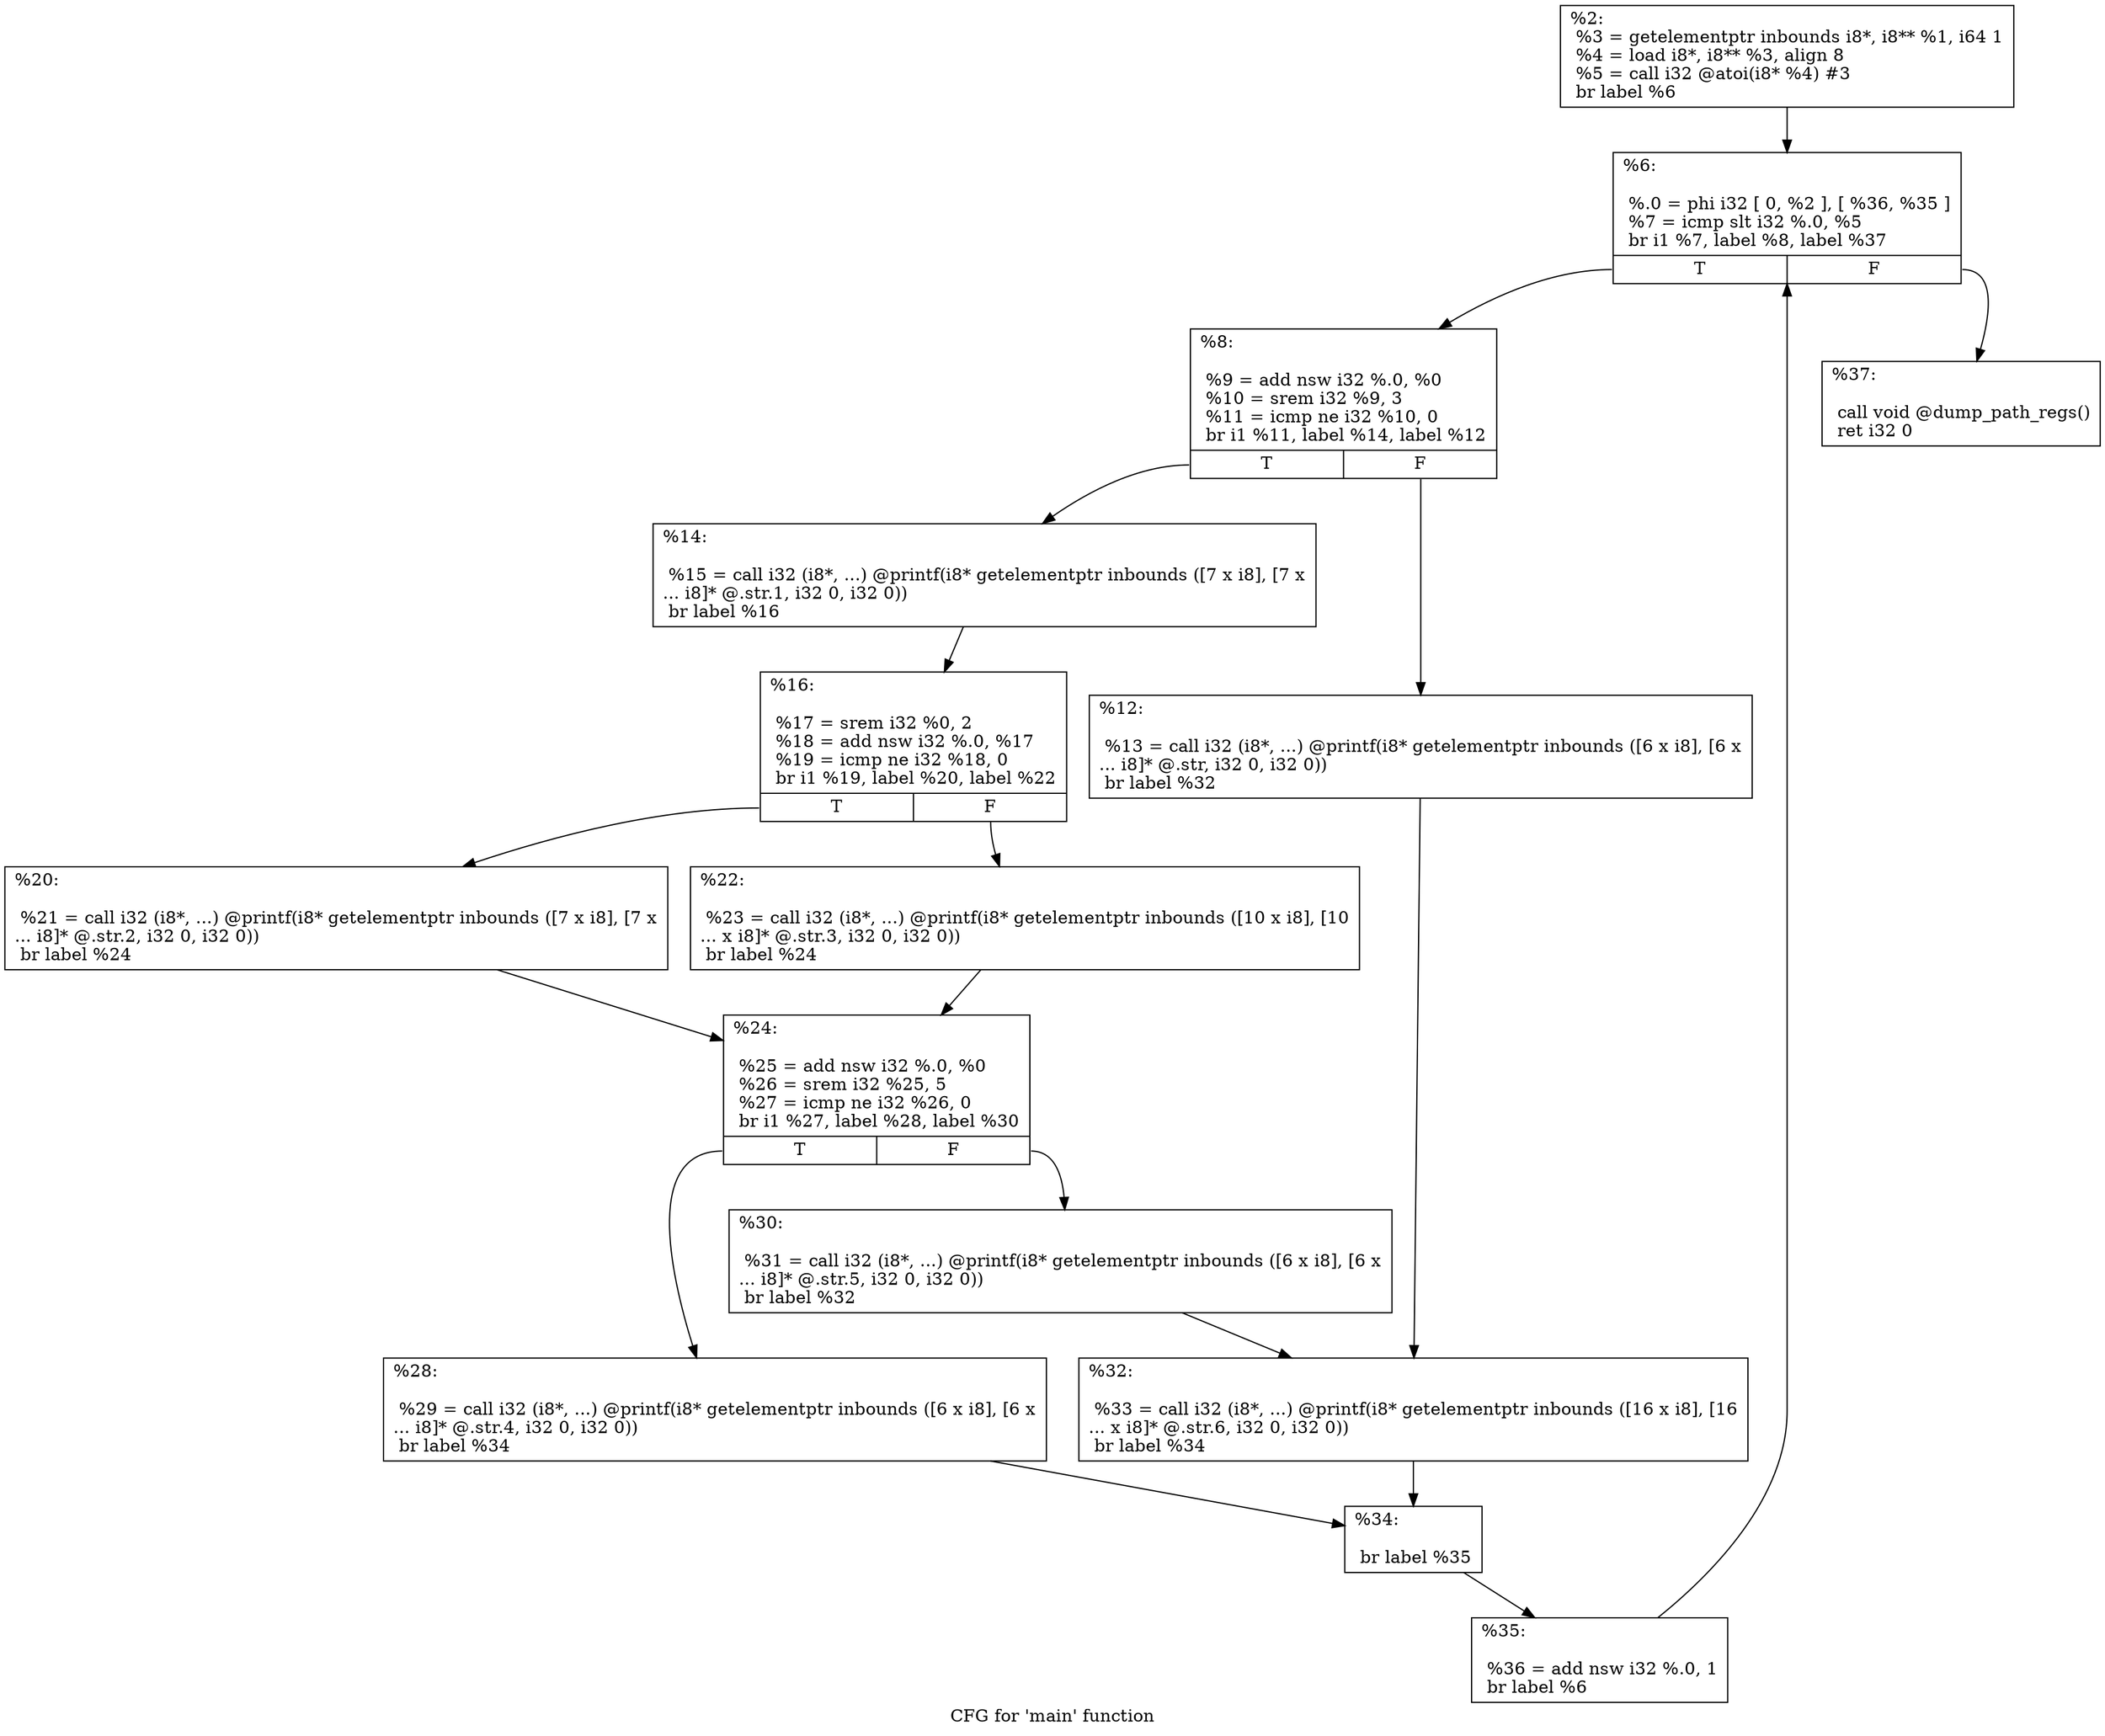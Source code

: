 digraph "CFG for 'main' function" {
	label="CFG for 'main' function";

	Node0x25b49f0 [shape=record,label="{%2:\l  %3 = getelementptr inbounds i8*, i8** %1, i64 1\l  %4 = load i8*, i8** %3, align 8\l  %5 = call i32 @atoi(i8* %4) #3\l  br label %6\l}"];
	Node0x25b49f0 -> Node0x25b4a40;
	Node0x25b4a40 [shape=record,label="{%6:\l\l  %.0 = phi i32 [ 0, %2 ], [ %36, %35 ]\l  %7 = icmp slt i32 %.0, %5\l  br i1 %7, label %8, label %37\l|{<s0>T|<s1>F}}"];
	Node0x25b4a40:s0 -> Node0x25b4a90;
	Node0x25b4a40:s1 -> Node0x25b6a70;
	Node0x25b4a90 [shape=record,label="{%8:\l\l  %9 = add nsw i32 %.0, %0\l  %10 = srem i32 %9, 3\l  %11 = icmp ne i32 %10, 0\l  br i1 %11, label %14, label %12\l|{<s0>T|<s1>F}}"];
	Node0x25b4a90:s0 -> Node0x25b6750;
	Node0x25b4a90:s1 -> Node0x25b4ae0;
	Node0x25b4ae0 [shape=record,label="{%12:\l\l  %13 = call i32 (i8*, ...) @printf(i8* getelementptr inbounds ([6 x i8], [6 x\l... i8]* @.str, i32 0, i32 0))\l  br label %32\l}"];
	Node0x25b4ae0 -> Node0x25b6980;
	Node0x25b6750 [shape=record,label="{%14:\l\l  %15 = call i32 (i8*, ...) @printf(i8* getelementptr inbounds ([7 x i8], [7 x\l... i8]* @.str.1, i32 0, i32 0))\l  br label %16\l}"];
	Node0x25b6750 -> Node0x25b67a0;
	Node0x25b67a0 [shape=record,label="{%16:\l\l  %17 = srem i32 %0, 2\l  %18 = add nsw i32 %.0, %17\l  %19 = icmp ne i32 %18, 0\l  br i1 %19, label %20, label %22\l|{<s0>T|<s1>F}}"];
	Node0x25b67a0:s0 -> Node0x25b67f0;
	Node0x25b67a0:s1 -> Node0x25b6840;
	Node0x25b67f0 [shape=record,label="{%20:\l\l  %21 = call i32 (i8*, ...) @printf(i8* getelementptr inbounds ([7 x i8], [7 x\l... i8]* @.str.2, i32 0, i32 0))\l  br label %24\l}"];
	Node0x25b67f0 -> Node0x25b6890;
	Node0x25b6840 [shape=record,label="{%22:\l\l  %23 = call i32 (i8*, ...) @printf(i8* getelementptr inbounds ([10 x i8], [10\l... x i8]* @.str.3, i32 0, i32 0))\l  br label %24\l}"];
	Node0x25b6840 -> Node0x25b6890;
	Node0x25b6890 [shape=record,label="{%24:\l\l  %25 = add nsw i32 %.0, %0\l  %26 = srem i32 %25, 5\l  %27 = icmp ne i32 %26, 0\l  br i1 %27, label %28, label %30\l|{<s0>T|<s1>F}}"];
	Node0x25b6890:s0 -> Node0x25b68e0;
	Node0x25b6890:s1 -> Node0x25b6930;
	Node0x25b68e0 [shape=record,label="{%28:\l\l  %29 = call i32 (i8*, ...) @printf(i8* getelementptr inbounds ([6 x i8], [6 x\l... i8]* @.str.4, i32 0, i32 0))\l  br label %34\l}"];
	Node0x25b68e0 -> Node0x25b69d0;
	Node0x25b6930 [shape=record,label="{%30:\l\l  %31 = call i32 (i8*, ...) @printf(i8* getelementptr inbounds ([6 x i8], [6 x\l... i8]* @.str.5, i32 0, i32 0))\l  br label %32\l}"];
	Node0x25b6930 -> Node0x25b6980;
	Node0x25b6980 [shape=record,label="{%32:\l\l  %33 = call i32 (i8*, ...) @printf(i8* getelementptr inbounds ([16 x i8], [16\l... x i8]* @.str.6, i32 0, i32 0))\l  br label %34\l}"];
	Node0x25b6980 -> Node0x25b69d0;
	Node0x25b69d0 [shape=record,label="{%34:\l\l  br label %35\l}"];
	Node0x25b69d0 -> Node0x25b6a20;
	Node0x25b6a20 [shape=record,label="{%35:\l\l  %36 = add nsw i32 %.0, 1\l  br label %6\l}"];
	Node0x25b6a20 -> Node0x25b4a40;
	Node0x25b6a70 [shape=record,label="{%37:\l\l  call void @dump_path_regs()\l  ret i32 0\l}"];
}
